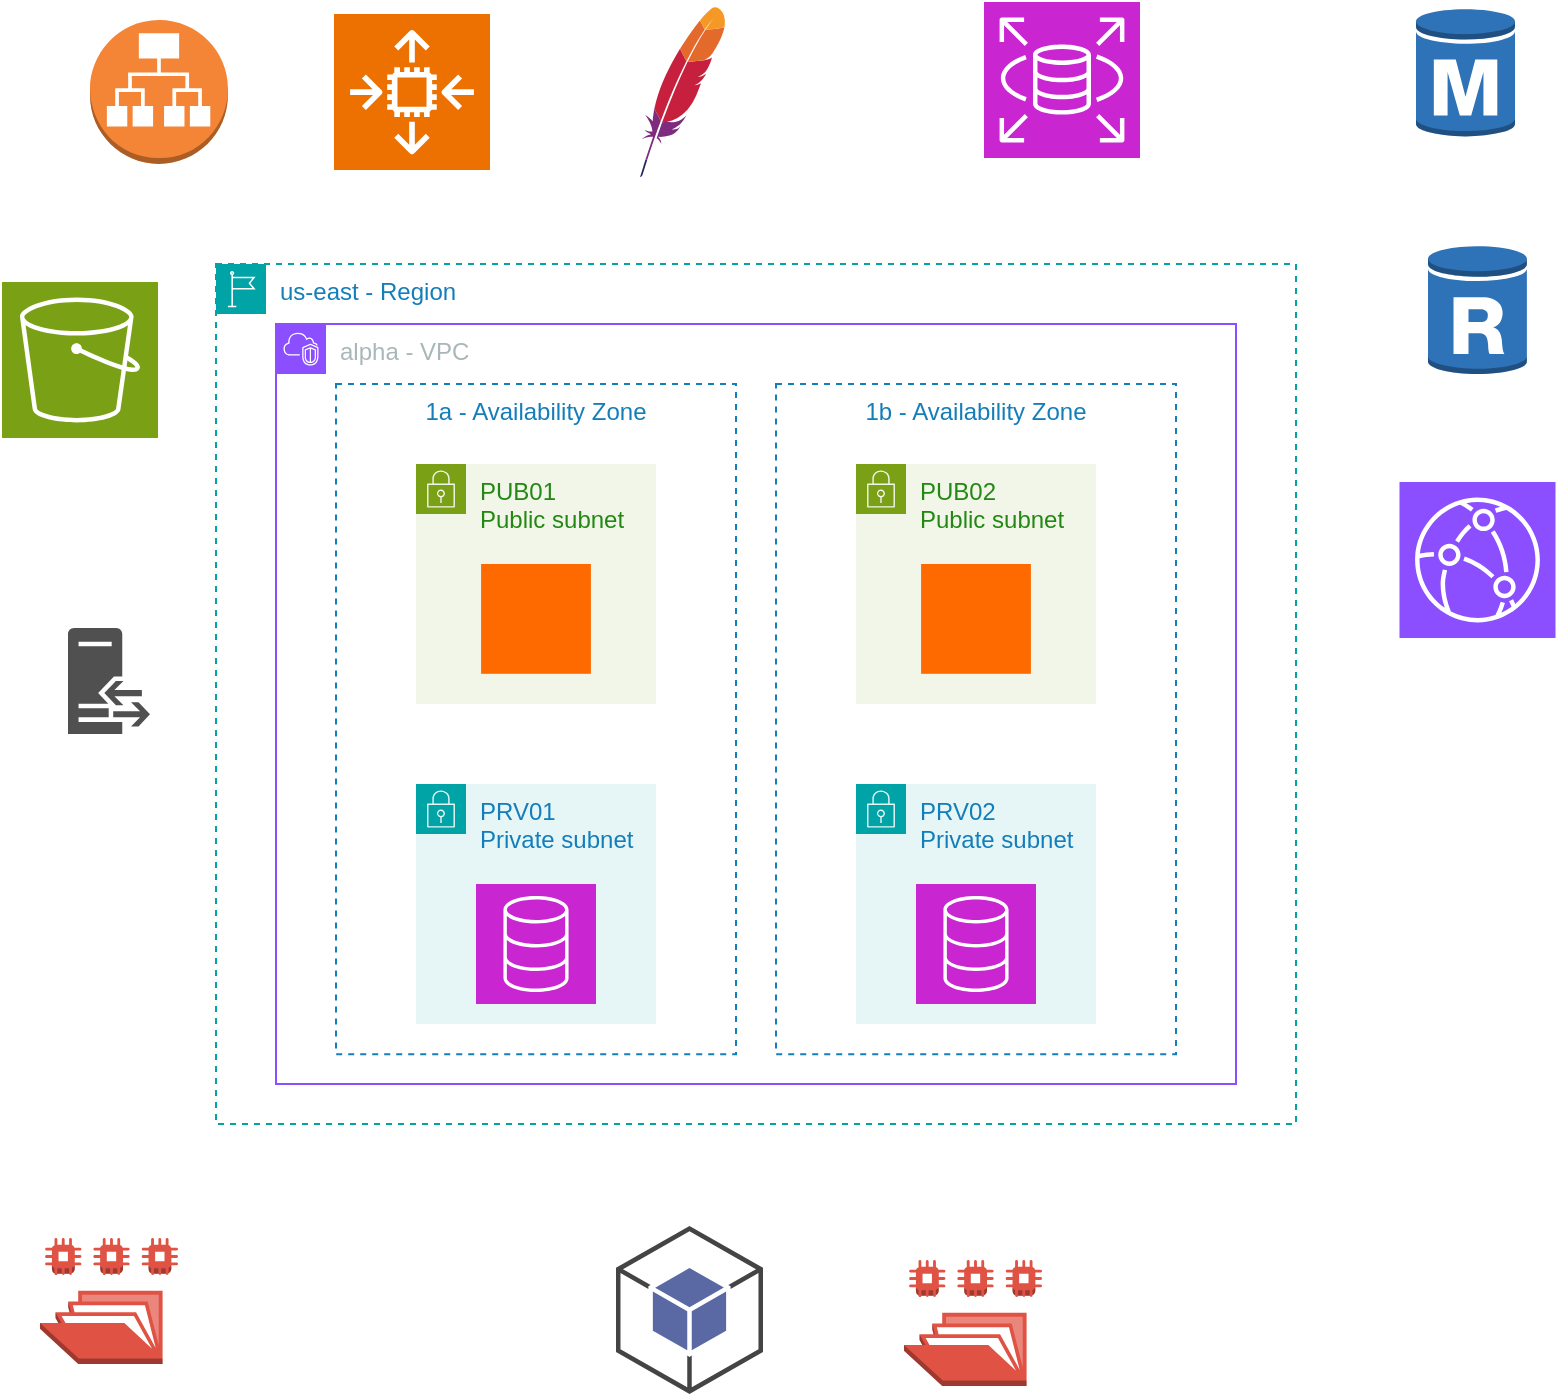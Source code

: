 <mxfile version="28.0.6">
  <diagram name="Page-1" id="d1n8Q_IdT6Obd4XhbdSn">
    <mxGraphModel dx="1426" dy="791" grid="0" gridSize="10" guides="1" tooltips="1" connect="1" arrows="1" fold="1" page="1" pageScale="1" pageWidth="827" pageHeight="1169" math="0" shadow="0">
      <root>
        <mxCell id="0" />
        <mxCell id="1" parent="0" />
        <mxCell id="Jj2f7pTu5RMxCZDLk5OH-27" value="" style="group" parent="1" vertex="1" connectable="0">
          <mxGeometry x="130" y="154" width="540" height="430" as="geometry" />
        </mxCell>
        <mxCell id="Jj2f7pTu5RMxCZDLk5OH-26" value="us-east - Region" style="points=[[0,0],[0.25,0],[0.5,0],[0.75,0],[1,0],[1,0.25],[1,0.5],[1,0.75],[1,1],[0.75,1],[0.5,1],[0.25,1],[0,1],[0,0.75],[0,0.5],[0,0.25]];outlineConnect=0;gradientColor=none;html=1;whiteSpace=wrap;fontSize=12;fontStyle=0;container=1;pointerEvents=0;collapsible=0;recursiveResize=0;shape=mxgraph.aws4.group;grIcon=mxgraph.aws4.group_region;strokeColor=#00A4A6;fillColor=none;verticalAlign=top;align=left;spacingLeft=30;fontColor=#147EBA;dashed=1;" parent="Jj2f7pTu5RMxCZDLk5OH-27" vertex="1">
          <mxGeometry width="540" height="430" as="geometry" />
        </mxCell>
        <mxCell id="Jj2f7pTu5RMxCZDLk5OH-23" value="alpha - VPC" style="points=[[0,0],[0.25,0],[0.5,0],[0.75,0],[1,0],[1,0.25],[1,0.5],[1,0.75],[1,1],[0.75,1],[0.5,1],[0.25,1],[0,1],[0,0.75],[0,0.5],[0,0.25]];outlineConnect=0;gradientColor=none;html=1;whiteSpace=wrap;fontSize=12;fontStyle=0;container=1;pointerEvents=0;collapsible=0;recursiveResize=0;shape=mxgraph.aws4.group;grIcon=mxgraph.aws4.group_vpc2;strokeColor=#8C4FFF;fillColor=none;verticalAlign=top;align=left;spacingLeft=30;fontColor=#AAB7B8;dashed=0;" parent="Jj2f7pTu5RMxCZDLk5OH-27" vertex="1">
          <mxGeometry x="30" y="30" width="480" height="380" as="geometry" />
        </mxCell>
        <mxCell id="Jj2f7pTu5RMxCZDLk5OH-15" value="" style="group" parent="Jj2f7pTu5RMxCZDLk5OH-23" vertex="1" connectable="0">
          <mxGeometry x="30" y="30" width="200" height="335.1" as="geometry" />
        </mxCell>
        <mxCell id="Jj2f7pTu5RMxCZDLk5OH-1" value="PUB01&lt;div&gt;Public subnet&lt;/div&gt;" style="points=[[0,0],[0.25,0],[0.5,0],[0.75,0],[1,0],[1,0.25],[1,0.5],[1,0.75],[1,1],[0.75,1],[0.5,1],[0.25,1],[0,1],[0,0.75],[0,0.5],[0,0.25]];outlineConnect=0;gradientColor=none;html=1;whiteSpace=wrap;fontSize=12;fontStyle=0;container=1;pointerEvents=0;collapsible=0;recursiveResize=0;shape=mxgraph.aws4.group;grIcon=mxgraph.aws4.group_security_group;grStroke=0;strokeColor=#7AA116;fillColor=#F2F6E8;verticalAlign=top;align=left;spacingLeft=30;fontColor=#248814;dashed=0;" parent="Jj2f7pTu5RMxCZDLk5OH-15" vertex="1">
          <mxGeometry x="40" y="40" width="120" height="120" as="geometry" />
        </mxCell>
        <mxCell id="Jj2f7pTu5RMxCZDLk5OH-3" value="" style="points=[];aspect=fixed;html=1;align=center;shadow=0;dashed=0;fillColor=#FF6A00;strokeColor=none;shape=mxgraph.alibaba_cloud.webplus_web_app_service;" parent="Jj2f7pTu5RMxCZDLk5OH-1" vertex="1">
          <mxGeometry x="32.55" y="50" width="54.9" height="54.9" as="geometry" />
        </mxCell>
        <mxCell id="Jj2f7pTu5RMxCZDLk5OH-9" value="PRV01&lt;div&gt;Private subnet&lt;/div&gt;" style="points=[[0,0],[0.25,0],[0.5,0],[0.75,0],[1,0],[1,0.25],[1,0.5],[1,0.75],[1,1],[0.75,1],[0.5,1],[0.25,1],[0,1],[0,0.75],[0,0.5],[0,0.25]];outlineConnect=0;gradientColor=none;html=1;whiteSpace=wrap;fontSize=12;fontStyle=0;container=1;pointerEvents=0;collapsible=0;recursiveResize=0;shape=mxgraph.aws4.group;grIcon=mxgraph.aws4.group_security_group;grStroke=0;strokeColor=#00A4A6;fillColor=#E6F6F7;verticalAlign=top;align=left;spacingLeft=30;fontColor=#147EBA;dashed=0;" parent="Jj2f7pTu5RMxCZDLk5OH-15" vertex="1">
          <mxGeometry x="40" y="200" width="120" height="120" as="geometry" />
        </mxCell>
        <mxCell id="Jj2f7pTu5RMxCZDLk5OH-10" value="" style="sketch=0;points=[[0,0,0],[0.25,0,0],[0.5,0,0],[0.75,0,0],[1,0,0],[0,1,0],[0.25,1,0],[0.5,1,0],[0.75,1,0],[1,1,0],[0,0.25,0],[0,0.5,0],[0,0.75,0],[1,0.25,0],[1,0.5,0],[1,0.75,0]];outlineConnect=0;fontColor=#232F3E;fillColor=#C925D1;strokeColor=#ffffff;dashed=0;verticalLabelPosition=bottom;verticalAlign=top;align=center;html=1;fontSize=12;fontStyle=0;aspect=fixed;shape=mxgraph.aws4.resourceIcon;resIcon=mxgraph.aws4.database;" parent="Jj2f7pTu5RMxCZDLk5OH-9" vertex="1">
          <mxGeometry x="30" y="50" width="60" height="60" as="geometry" />
        </mxCell>
        <mxCell id="Jj2f7pTu5RMxCZDLk5OH-13" value="1a - Availability Zone" style="fillColor=none;strokeColor=#147EBA;dashed=1;verticalAlign=top;fontStyle=0;fontColor=#147EBA;whiteSpace=wrap;html=1;" parent="Jj2f7pTu5RMxCZDLk5OH-15" vertex="1">
          <mxGeometry width="200" height="335.1" as="geometry" />
        </mxCell>
        <mxCell id="Jj2f7pTu5RMxCZDLk5OH-22" value="" style="group" parent="Jj2f7pTu5RMxCZDLk5OH-23" vertex="1" connectable="0">
          <mxGeometry x="250" y="30" width="200" height="335.1" as="geometry" />
        </mxCell>
        <mxCell id="Jj2f7pTu5RMxCZDLk5OH-21" value="1b - Availability Zone" style="fillColor=none;strokeColor=#147EBA;dashed=1;verticalAlign=top;fontStyle=0;fontColor=#147EBA;whiteSpace=wrap;html=1;movable=1;resizable=1;rotatable=1;deletable=1;editable=1;locked=0;connectable=1;" parent="Jj2f7pTu5RMxCZDLk5OH-22" vertex="1">
          <mxGeometry width="200" height="335.1" as="geometry" />
        </mxCell>
        <mxCell id="Jj2f7pTu5RMxCZDLk5OH-17" value="PUB02&lt;div&gt;Public subnet&lt;/div&gt;" style="points=[[0,0],[0.25,0],[0.5,0],[0.75,0],[1,0],[1,0.25],[1,0.5],[1,0.75],[1,1],[0.75,1],[0.5,1],[0.25,1],[0,1],[0,0.75],[0,0.5],[0,0.25]];outlineConnect=0;gradientColor=none;html=1;whiteSpace=wrap;fontSize=12;fontStyle=0;container=1;pointerEvents=0;collapsible=0;recursiveResize=0;shape=mxgraph.aws4.group;grIcon=mxgraph.aws4.group_security_group;grStroke=0;strokeColor=#7AA116;fillColor=#F2F6E8;verticalAlign=top;align=left;spacingLeft=30;fontColor=#248814;dashed=0;" parent="Jj2f7pTu5RMxCZDLk5OH-22" vertex="1">
          <mxGeometry x="40" y="40" width="120" height="120" as="geometry" />
        </mxCell>
        <mxCell id="Jj2f7pTu5RMxCZDLk5OH-18" value="" style="points=[];aspect=fixed;html=1;align=center;shadow=0;dashed=0;fillColor=#FF6A00;strokeColor=none;shape=mxgraph.alibaba_cloud.webplus_web_app_service;" parent="Jj2f7pTu5RMxCZDLk5OH-17" vertex="1">
          <mxGeometry x="32.55" y="50" width="54.9" height="54.9" as="geometry" />
        </mxCell>
        <mxCell id="Jj2f7pTu5RMxCZDLk5OH-19" value="PRV02&lt;div&gt;Private subnet&lt;/div&gt;" style="points=[[0,0],[0.25,0],[0.5,0],[0.75,0],[1,0],[1,0.25],[1,0.5],[1,0.75],[1,1],[0.75,1],[0.5,1],[0.25,1],[0,1],[0,0.75],[0,0.5],[0,0.25]];outlineConnect=0;gradientColor=none;html=1;whiteSpace=wrap;fontSize=12;fontStyle=0;container=1;pointerEvents=0;collapsible=0;recursiveResize=0;shape=mxgraph.aws4.group;grIcon=mxgraph.aws4.group_security_group;grStroke=0;strokeColor=#00A4A6;fillColor=#E6F6F7;verticalAlign=top;align=left;spacingLeft=30;fontColor=#147EBA;dashed=0;" parent="Jj2f7pTu5RMxCZDLk5OH-22" vertex="1">
          <mxGeometry x="40" y="200" width="120" height="120" as="geometry" />
        </mxCell>
        <mxCell id="Jj2f7pTu5RMxCZDLk5OH-20" value="" style="sketch=0;points=[[0,0,0],[0.25,0,0],[0.5,0,0],[0.75,0,0],[1,0,0],[0,1,0],[0.25,1,0],[0.5,1,0],[0.75,1,0],[1,1,0],[0,0.25,0],[0,0.5,0],[0,0.75,0],[1,0.25,0],[1,0.5,0],[1,0.75,0]];outlineConnect=0;fontColor=#232F3E;fillColor=#C925D1;strokeColor=#ffffff;dashed=0;verticalLabelPosition=bottom;verticalAlign=top;align=center;html=1;fontSize=12;fontStyle=0;aspect=fixed;shape=mxgraph.aws4.resourceIcon;resIcon=mxgraph.aws4.database;" parent="Jj2f7pTu5RMxCZDLk5OH-19" vertex="1">
          <mxGeometry x="30" y="50" width="60" height="60" as="geometry" />
        </mxCell>
        <mxCell id="wXM7xAu7u3svK5T48ytE-1" value="" style="outlineConnect=0;dashed=0;verticalLabelPosition=bottom;verticalAlign=top;align=center;html=1;shape=mxgraph.aws3.application_load_balancer;fillColor=#F58536;gradientColor=none;" parent="1" vertex="1">
          <mxGeometry x="67" y="32" width="69" height="72" as="geometry" />
        </mxCell>
        <mxCell id="wXM7xAu7u3svK5T48ytE-2" value="" style="sketch=0;points=[[0,0,0],[0.25,0,0],[0.5,0,0],[0.75,0,0],[1,0,0],[0,1,0],[0.25,1,0],[0.5,1,0],[0.75,1,0],[1,1,0],[0,0.25,0],[0,0.5,0],[0,0.75,0],[1,0.25,0],[1,0.5,0],[1,0.75,0]];outlineConnect=0;fontColor=#232F3E;fillColor=#ED7100;strokeColor=#ffffff;dashed=0;verticalLabelPosition=bottom;verticalAlign=top;align=center;html=1;fontSize=12;fontStyle=0;aspect=fixed;shape=mxgraph.aws4.resourceIcon;resIcon=mxgraph.aws4.auto_scaling2;" parent="1" vertex="1">
          <mxGeometry x="189" y="29" width="78" height="78" as="geometry" />
        </mxCell>
        <mxCell id="wXM7xAu7u3svK5T48ytE-3" value="" style="dashed=0;outlineConnect=0;html=1;align=center;labelPosition=center;verticalLabelPosition=bottom;verticalAlign=top;shape=mxgraph.weblogos.apache" parent="1" vertex="1">
          <mxGeometry x="342" y="25.4" width="42.6" height="85.2" as="geometry" />
        </mxCell>
        <mxCell id="wXM7xAu7u3svK5T48ytE-4" value="" style="sketch=0;points=[[0,0,0],[0.25,0,0],[0.5,0,0],[0.75,0,0],[1,0,0],[0,1,0],[0.25,1,0],[0.5,1,0],[0.75,1,0],[1,1,0],[0,0.25,0],[0,0.5,0],[0,0.75,0],[1,0.25,0],[1,0.5,0],[1,0.75,0]];outlineConnect=0;fontColor=#232F3E;fillColor=#C925D1;strokeColor=#ffffff;dashed=0;verticalLabelPosition=bottom;verticalAlign=top;align=center;html=1;fontSize=12;fontStyle=0;aspect=fixed;shape=mxgraph.aws4.resourceIcon;resIcon=mxgraph.aws4.rds;" parent="1" vertex="1">
          <mxGeometry x="514" y="23" width="78" height="78" as="geometry" />
        </mxCell>
        <mxCell id="wXM7xAu7u3svK5T48ytE-5" value="" style="outlineConnect=0;dashed=0;verticalLabelPosition=bottom;verticalAlign=top;align=center;html=1;shape=mxgraph.aws3.rds_db_instance;fillColor=#2E73B8;gradientColor=none;" parent="1" vertex="1">
          <mxGeometry x="730" y="25.4" width="49.5" height="66" as="geometry" />
        </mxCell>
        <mxCell id="wXM7xAu7u3svK5T48ytE-6" value="" style="outlineConnect=0;dashed=0;verticalLabelPosition=bottom;verticalAlign=top;align=center;html=1;shape=mxgraph.aws3.rds_db_instance_read_replica;fillColor=#2E73B8;gradientColor=none;" parent="1" vertex="1">
          <mxGeometry x="736" y="144" width="49.5" height="66" as="geometry" />
        </mxCell>
        <mxCell id="wXM7xAu7u3svK5T48ytE-7" value="" style="sketch=0;points=[[0,0,0],[0.25,0,0],[0.5,0,0],[0.75,0,0],[1,0,0],[0,1,0],[0.25,1,0],[0.5,1,0],[0.75,1,0],[1,1,0],[0,0.25,0],[0,0.5,0],[0,0.75,0],[1,0.25,0],[1,0.5,0],[1,0.75,0]];outlineConnect=0;fontColor=#232F3E;fillColor=#8C4FFF;strokeColor=#ffffff;dashed=0;verticalLabelPosition=bottom;verticalAlign=top;align=center;html=1;fontSize=12;fontStyle=0;aspect=fixed;shape=mxgraph.aws4.resourceIcon;resIcon=mxgraph.aws4.cloudfront;" parent="1" vertex="1">
          <mxGeometry x="721.75" y="263" width="78" height="78" as="geometry" />
        </mxCell>
        <mxCell id="wXM7xAu7u3svK5T48ytE-8" value="" style="sketch=0;points=[[0,0,0],[0.25,0,0],[0.5,0,0],[0.75,0,0],[1,0,0],[0,1,0],[0.25,1,0],[0.5,1,0],[0.75,1,0],[1,1,0],[0,0.25,0],[0,0.5,0],[0,0.75,0],[1,0.25,0],[1,0.5,0],[1,0.75,0]];outlineConnect=0;fontColor=#232F3E;fillColor=#7AA116;strokeColor=#ffffff;dashed=0;verticalLabelPosition=bottom;verticalAlign=top;align=center;html=1;fontSize=12;fontStyle=0;aspect=fixed;shape=mxgraph.aws4.resourceIcon;resIcon=mxgraph.aws4.s3;" parent="1" vertex="1">
          <mxGeometry x="23" y="163" width="78" height="78" as="geometry" />
        </mxCell>
        <mxCell id="A_QB_v37iE8MIvwaAU2x-2" value="" style="outlineConnect=0;dashed=0;verticalLabelPosition=bottom;verticalAlign=top;align=center;html=1;shape=mxgraph.aws3.efs_share;fillColor=#E05243;gradientColor=none;" parent="1" vertex="1">
          <mxGeometry x="474" y="652" width="69" height="63" as="geometry" />
        </mxCell>
        <mxCell id="A_QB_v37iE8MIvwaAU2x-3" value="" style="outlineConnect=0;dashed=0;verticalLabelPosition=bottom;verticalAlign=top;align=center;html=1;shape=mxgraph.aws3.efs_share;fillColor=#E05243;gradientColor=none;" parent="1" vertex="1">
          <mxGeometry x="42" y="641" width="69" height="63" as="geometry" />
        </mxCell>
        <mxCell id="9xsCJtCXr5nYP4VxnTDi-1" value="" style="outlineConnect=0;dashed=0;verticalLabelPosition=bottom;verticalAlign=top;align=center;html=1;shape=mxgraph.aws3.android;fillColor=#5A69A4;gradientColor=none;" parent="1" vertex="1">
          <mxGeometry x="330" y="635" width="73.5" height="84" as="geometry" />
        </mxCell>
        <mxCell id="GC73unHz57V8SGFoVGrX-1" value="" style="sketch=0;pointerEvents=1;shadow=0;dashed=0;html=1;strokeColor=none;fillColor=#505050;labelPosition=center;verticalLabelPosition=bottom;verticalAlign=top;outlineConnect=0;align=center;shape=mxgraph.office.servers.reverse_proxy;" parent="1" vertex="1">
          <mxGeometry x="56" y="336" width="41" height="53" as="geometry" />
        </mxCell>
      </root>
    </mxGraphModel>
  </diagram>
</mxfile>
